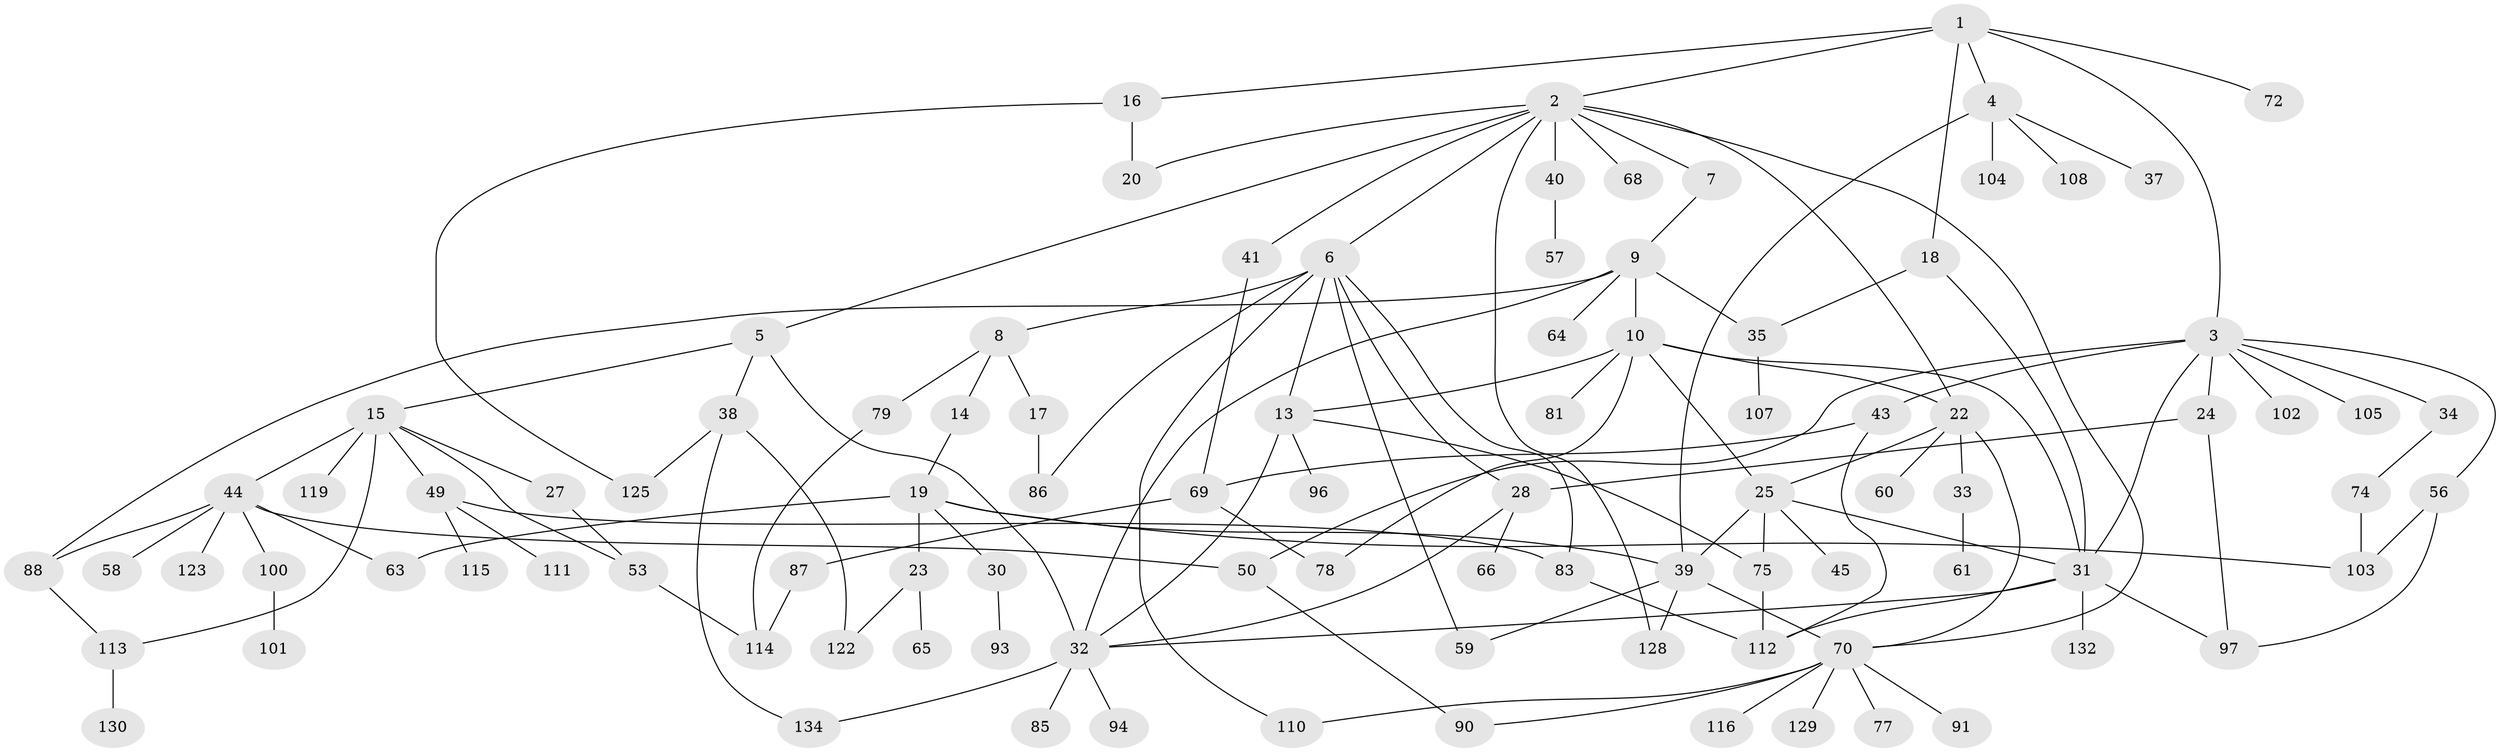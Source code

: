 // Generated by graph-tools (version 1.1) at 2025/51/02/27/25 19:51:36]
// undirected, 96 vertices, 138 edges
graph export_dot {
graph [start="1"]
  node [color=gray90,style=filled];
  1 [super="+92"];
  2 [super="+12"];
  3 [super="+29"];
  4 [super="+36"];
  5 [super="+21"];
  6 [super="+55"];
  7;
  8 [super="+11"];
  9 [super="+73"];
  10 [super="+67"];
  13;
  14;
  15 [super="+26"];
  16 [super="+42"];
  17;
  18;
  19 [super="+118"];
  20;
  22 [super="+98"];
  23 [super="+95"];
  24;
  25 [super="+47"];
  27;
  28 [super="+54"];
  30;
  31 [super="+84"];
  32 [super="+46"];
  33 [super="+52"];
  34 [super="+62"];
  35 [super="+48"];
  37;
  38 [super="+82"];
  39 [super="+76"];
  40;
  41;
  43 [super="+106"];
  44 [super="+51"];
  45;
  49 [super="+99"];
  50;
  53 [super="+124"];
  56;
  57;
  58;
  59 [super="+109"];
  60;
  61;
  63;
  64;
  65;
  66;
  68;
  69 [super="+71"];
  70 [super="+89"];
  72;
  74 [super="+120"];
  75 [super="+80"];
  77;
  78;
  79;
  81;
  83;
  85;
  86 [super="+126"];
  87;
  88 [super="+131"];
  90;
  91;
  93;
  94;
  96;
  97 [super="+133"];
  100;
  101;
  102;
  103 [super="+117"];
  104;
  105;
  107;
  108;
  110 [super="+127"];
  111 [super="+121"];
  112;
  113;
  114;
  115;
  116;
  119;
  122;
  123;
  125;
  128;
  129;
  130;
  132;
  134;
  1 -- 2;
  1 -- 3;
  1 -- 4;
  1 -- 16;
  1 -- 18;
  1 -- 72;
  2 -- 5;
  2 -- 6;
  2 -- 7;
  2 -- 20;
  2 -- 128;
  2 -- 68;
  2 -- 70;
  2 -- 22;
  2 -- 40;
  2 -- 41;
  3 -- 24;
  3 -- 102;
  3 -- 50;
  3 -- 34;
  3 -- 56;
  3 -- 105;
  3 -- 43;
  3 -- 31;
  4 -- 37;
  4 -- 104;
  4 -- 108;
  4 -- 39;
  5 -- 15;
  5 -- 32;
  5 -- 38;
  6 -- 8;
  6 -- 28;
  6 -- 83;
  6 -- 59;
  6 -- 13;
  6 -- 86;
  6 -- 110;
  7 -- 9;
  8 -- 14;
  8 -- 79;
  8 -- 17;
  9 -- 10 [weight=2];
  9 -- 64;
  9 -- 88;
  9 -- 35;
  9 -- 32;
  10 -- 13;
  10 -- 81;
  10 -- 25;
  10 -- 78;
  10 -- 31;
  10 -- 22;
  13 -- 32;
  13 -- 75;
  13 -- 96;
  14 -- 19;
  15 -- 119;
  15 -- 113;
  15 -- 49;
  15 -- 27;
  15 -- 44 [weight=2];
  15 -- 53;
  16 -- 125;
  16 -- 20;
  17 -- 86;
  18 -- 35;
  18 -- 31;
  19 -- 23;
  19 -- 30;
  19 -- 103;
  19 -- 39;
  19 -- 63;
  22 -- 25;
  22 -- 33;
  22 -- 60;
  22 -- 70;
  23 -- 65;
  23 -- 122;
  24 -- 28;
  24 -- 97;
  25 -- 45;
  25 -- 75;
  25 -- 31 [weight=2];
  25 -- 39;
  27 -- 53;
  28 -- 66;
  28 -- 32;
  30 -- 93;
  31 -- 132;
  31 -- 112;
  31 -- 32;
  31 -- 97;
  32 -- 85;
  32 -- 134;
  32 -- 94;
  33 -- 61;
  34 -- 74;
  35 -- 107;
  38 -- 122;
  38 -- 134;
  38 -- 125;
  39 -- 70;
  39 -- 128;
  39 -- 59;
  40 -- 57;
  41 -- 69;
  43 -- 112;
  43 -- 69;
  44 -- 50;
  44 -- 58;
  44 -- 100;
  44 -- 123;
  44 -- 63;
  44 -- 88;
  49 -- 115;
  49 -- 83;
  49 -- 111;
  50 -- 90;
  53 -- 114;
  56 -- 103;
  56 -- 97;
  69 -- 78;
  69 -- 87;
  70 -- 77;
  70 -- 110;
  70 -- 129;
  70 -- 116;
  70 -- 90;
  70 -- 91;
  74 -- 103;
  75 -- 112;
  79 -- 114;
  83 -- 112;
  87 -- 114;
  88 -- 113;
  100 -- 101;
  113 -- 130;
}
